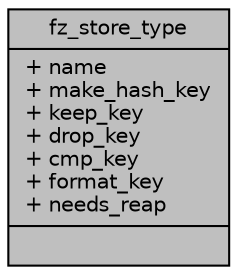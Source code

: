 digraph "fz_store_type"
{
 // LATEX_PDF_SIZE
  edge [fontname="Helvetica",fontsize="10",labelfontname="Helvetica",labelfontsize="10"];
  node [fontname="Helvetica",fontsize="10",shape=record];
  Node1 [label="{fz_store_type\n|+ name\l+ make_hash_key\l+ keep_key\l+ drop_key\l+ cmp_key\l+ format_key\l+ needs_reap\l|}",height=0.2,width=0.4,color="black", fillcolor="grey75", style="filled", fontcolor="black",tooltip=" "];
}
